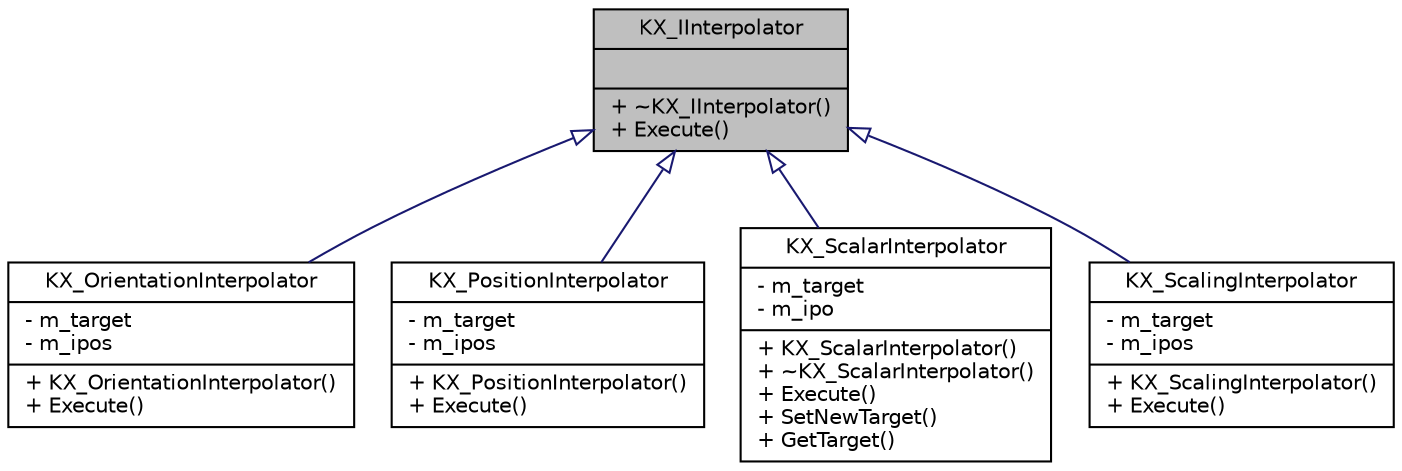 digraph G
{
  edge [fontname="Helvetica",fontsize="10",labelfontname="Helvetica",labelfontsize="10"];
  node [fontname="Helvetica",fontsize="10",shape=record];
  Node1 [label="{KX_IInterpolator\n||+ ~KX_IInterpolator()\l+ Execute()\l}",height=0.2,width=0.4,color="black", fillcolor="grey75", style="filled" fontcolor="black"];
  Node1 -> Node2 [dir=back,color="midnightblue",fontsize="10",style="solid",arrowtail="empty",fontname="Helvetica"];
  Node2 [label="{KX_OrientationInterpolator\n|- m_target\l- m_ipos\l|+ KX_OrientationInterpolator()\l+ Execute()\l}",height=0.2,width=0.4,color="black", fillcolor="white", style="filled",URL="$d2/dd5/classKX__OrientationInterpolator.html"];
  Node1 -> Node3 [dir=back,color="midnightblue",fontsize="10",style="solid",arrowtail="empty",fontname="Helvetica"];
  Node3 [label="{KX_PositionInterpolator\n|- m_target\l- m_ipos\l|+ KX_PositionInterpolator()\l+ Execute()\l}",height=0.2,width=0.4,color="black", fillcolor="white", style="filled",URL="$d2/db4/classKX__PositionInterpolator.html"];
  Node1 -> Node4 [dir=back,color="midnightblue",fontsize="10",style="solid",arrowtail="empty",fontname="Helvetica"];
  Node4 [label="{KX_ScalarInterpolator\n|- m_target\l- m_ipo\l|+ KX_ScalarInterpolator()\l+ ~KX_ScalarInterpolator()\l+ Execute()\l+ SetNewTarget()\l+ GetTarget()\l}",height=0.2,width=0.4,color="black", fillcolor="white", style="filled",URL="$df/d8f/classKX__ScalarInterpolator.html"];
  Node1 -> Node5 [dir=back,color="midnightblue",fontsize="10",style="solid",arrowtail="empty",fontname="Helvetica"];
  Node5 [label="{KX_ScalingInterpolator\n|- m_target\l- m_ipos\l|+ KX_ScalingInterpolator()\l+ Execute()\l}",height=0.2,width=0.4,color="black", fillcolor="white", style="filled",URL="$d1/dfa/classKX__ScalingInterpolator.html"];
}
